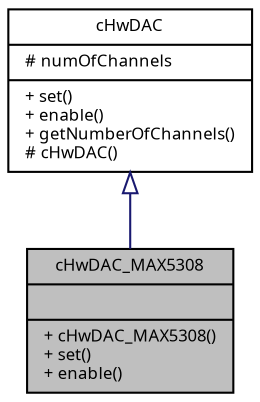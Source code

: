 digraph "cHwDAC_MAX5308"
{
  edge [fontname="Sans",fontsize="8",labelfontname="Sans",labelfontsize="8"];
  node [fontname="Sans",fontsize="8",shape=record];
  Node1 [label="{cHwDAC_MAX5308\n||+ cHwDAC_MAX5308()\l+ set()\l+ enable()\l}",height=0.2,width=0.4,color="black", fillcolor="grey75", style="filled", fontcolor="black"];
  Node2 -> Node1 [dir="back",color="midnightblue",fontsize="8",style="solid",arrowtail="onormal",fontname="Sans"];
  Node2 [label="{cHwDAC\n|# numOfChannels\l|+ set()\l+ enable()\l+ getNumberOfChannels()\l# cHwDAC()\l}",height=0.2,width=0.4,color="black", fillcolor="white", style="filled",URL="$classc_hw_d_a_c.html",tooltip="Abstract class supporting the digital to analog converter (DAC) "];
}

